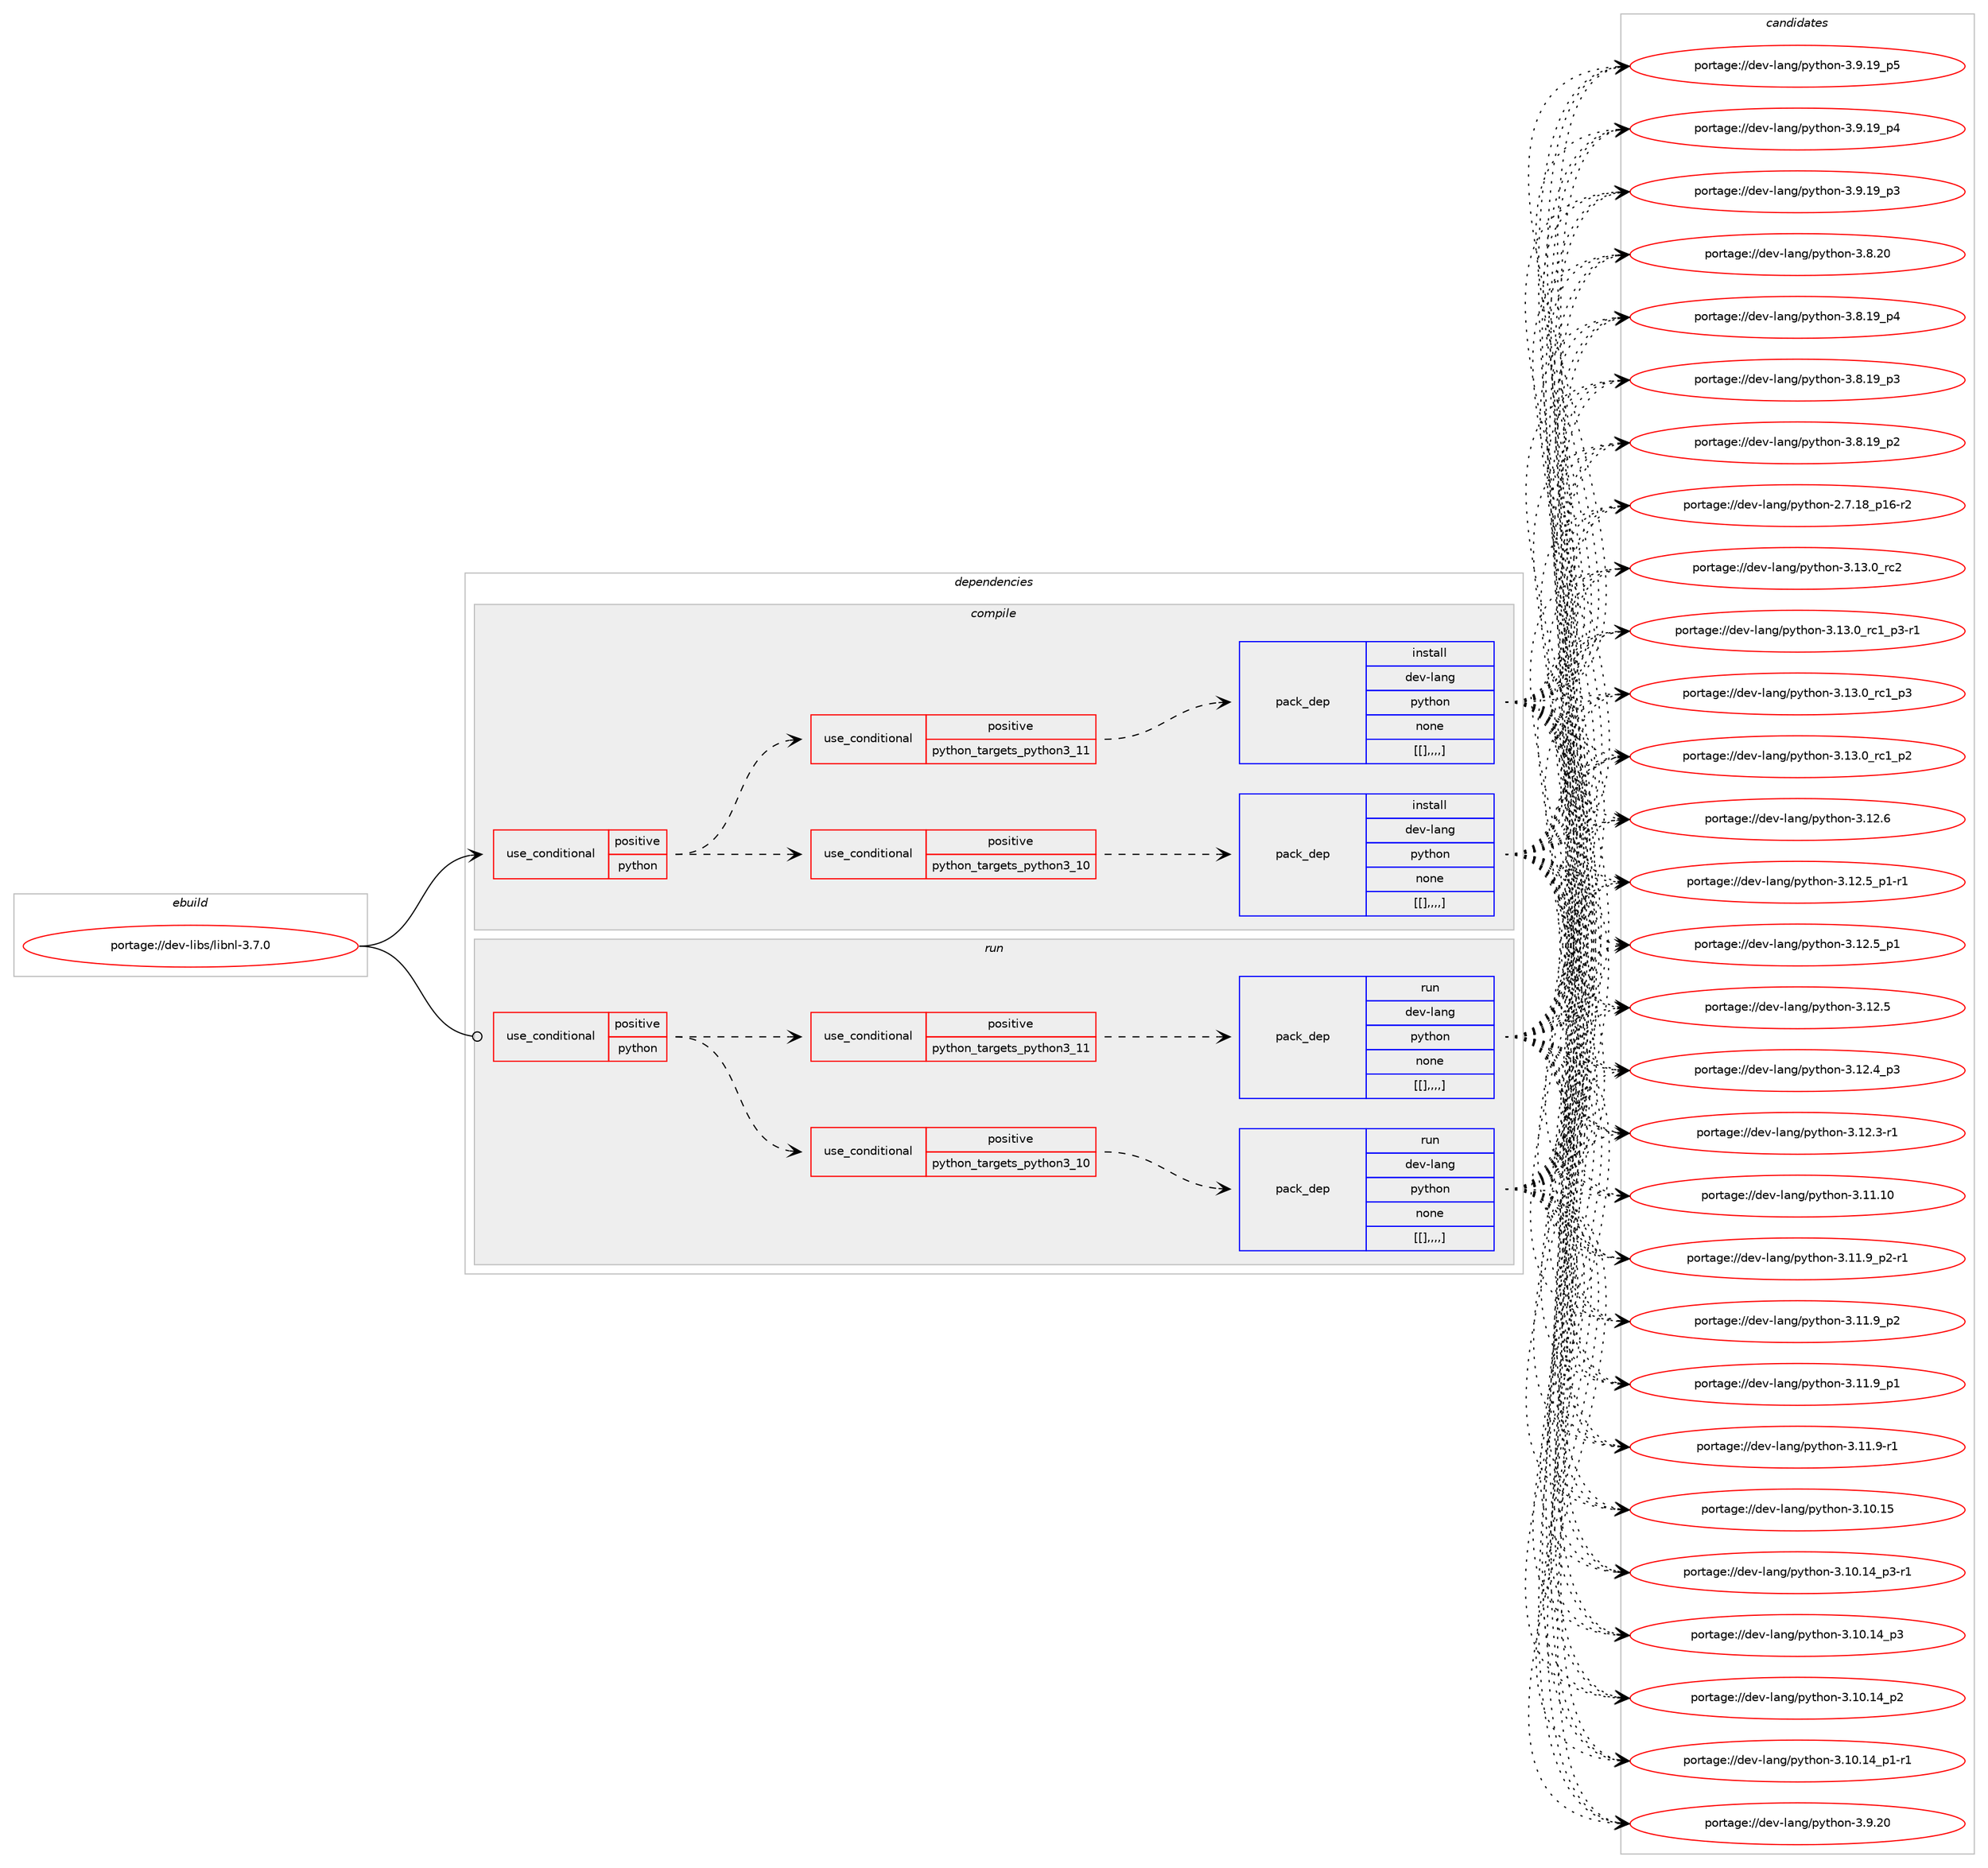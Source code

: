 digraph prolog {

# *************
# Graph options
# *************

newrank=true;
concentrate=true;
compound=true;
graph [rankdir=LR,fontname=Helvetica,fontsize=10,ranksep=1.5];#, ranksep=2.5, nodesep=0.2];
edge  [arrowhead=vee];
node  [fontname=Helvetica,fontsize=10];

# **********
# The ebuild
# **********

subgraph cluster_leftcol {
color=gray;
label=<<i>ebuild</i>>;
id [label="portage://dev-libs/libnl-3.7.0", color=red, width=4, href="../dev-libs/libnl-3.7.0.svg"];
}

# ****************
# The dependencies
# ****************

subgraph cluster_midcol {
color=gray;
label=<<i>dependencies</i>>;
subgraph cluster_compile {
fillcolor="#eeeeee";
style=filled;
label=<<i>compile</i>>;
subgraph cond27433 {
dependency111445 [label=<<TABLE BORDER="0" CELLBORDER="1" CELLSPACING="0" CELLPADDING="4"><TR><TD ROWSPAN="3" CELLPADDING="10">use_conditional</TD></TR><TR><TD>positive</TD></TR><TR><TD>python</TD></TR></TABLE>>, shape=none, color=red];
subgraph cond27434 {
dependency111446 [label=<<TABLE BORDER="0" CELLBORDER="1" CELLSPACING="0" CELLPADDING="4"><TR><TD ROWSPAN="3" CELLPADDING="10">use_conditional</TD></TR><TR><TD>positive</TD></TR><TR><TD>python_targets_python3_10</TD></TR></TABLE>>, shape=none, color=red];
subgraph pack82848 {
dependency111447 [label=<<TABLE BORDER="0" CELLBORDER="1" CELLSPACING="0" CELLPADDING="4" WIDTH="220"><TR><TD ROWSPAN="6" CELLPADDING="30">pack_dep</TD></TR><TR><TD WIDTH="110">install</TD></TR><TR><TD>dev-lang</TD></TR><TR><TD>python</TD></TR><TR><TD>none</TD></TR><TR><TD>[[],,,,]</TD></TR></TABLE>>, shape=none, color=blue];
}
dependency111446:e -> dependency111447:w [weight=20,style="dashed",arrowhead="vee"];
}
dependency111445:e -> dependency111446:w [weight=20,style="dashed",arrowhead="vee"];
subgraph cond27435 {
dependency111448 [label=<<TABLE BORDER="0" CELLBORDER="1" CELLSPACING="0" CELLPADDING="4"><TR><TD ROWSPAN="3" CELLPADDING="10">use_conditional</TD></TR><TR><TD>positive</TD></TR><TR><TD>python_targets_python3_11</TD></TR></TABLE>>, shape=none, color=red];
subgraph pack82849 {
dependency111449 [label=<<TABLE BORDER="0" CELLBORDER="1" CELLSPACING="0" CELLPADDING="4" WIDTH="220"><TR><TD ROWSPAN="6" CELLPADDING="30">pack_dep</TD></TR><TR><TD WIDTH="110">install</TD></TR><TR><TD>dev-lang</TD></TR><TR><TD>python</TD></TR><TR><TD>none</TD></TR><TR><TD>[[],,,,]</TD></TR></TABLE>>, shape=none, color=blue];
}
dependency111448:e -> dependency111449:w [weight=20,style="dashed",arrowhead="vee"];
}
dependency111445:e -> dependency111448:w [weight=20,style="dashed",arrowhead="vee"];
}
id:e -> dependency111445:w [weight=20,style="solid",arrowhead="vee"];
}
subgraph cluster_compileandrun {
fillcolor="#eeeeee";
style=filled;
label=<<i>compile and run</i>>;
}
subgraph cluster_run {
fillcolor="#eeeeee";
style=filled;
label=<<i>run</i>>;
subgraph cond27436 {
dependency111450 [label=<<TABLE BORDER="0" CELLBORDER="1" CELLSPACING="0" CELLPADDING="4"><TR><TD ROWSPAN="3" CELLPADDING="10">use_conditional</TD></TR><TR><TD>positive</TD></TR><TR><TD>python</TD></TR></TABLE>>, shape=none, color=red];
subgraph cond27437 {
dependency111451 [label=<<TABLE BORDER="0" CELLBORDER="1" CELLSPACING="0" CELLPADDING="4"><TR><TD ROWSPAN="3" CELLPADDING="10">use_conditional</TD></TR><TR><TD>positive</TD></TR><TR><TD>python_targets_python3_10</TD></TR></TABLE>>, shape=none, color=red];
subgraph pack82850 {
dependency111452 [label=<<TABLE BORDER="0" CELLBORDER="1" CELLSPACING="0" CELLPADDING="4" WIDTH="220"><TR><TD ROWSPAN="6" CELLPADDING="30">pack_dep</TD></TR><TR><TD WIDTH="110">run</TD></TR><TR><TD>dev-lang</TD></TR><TR><TD>python</TD></TR><TR><TD>none</TD></TR><TR><TD>[[],,,,]</TD></TR></TABLE>>, shape=none, color=blue];
}
dependency111451:e -> dependency111452:w [weight=20,style="dashed",arrowhead="vee"];
}
dependency111450:e -> dependency111451:w [weight=20,style="dashed",arrowhead="vee"];
subgraph cond27438 {
dependency111453 [label=<<TABLE BORDER="0" CELLBORDER="1" CELLSPACING="0" CELLPADDING="4"><TR><TD ROWSPAN="3" CELLPADDING="10">use_conditional</TD></TR><TR><TD>positive</TD></TR><TR><TD>python_targets_python3_11</TD></TR></TABLE>>, shape=none, color=red];
subgraph pack82851 {
dependency111454 [label=<<TABLE BORDER="0" CELLBORDER="1" CELLSPACING="0" CELLPADDING="4" WIDTH="220"><TR><TD ROWSPAN="6" CELLPADDING="30">pack_dep</TD></TR><TR><TD WIDTH="110">run</TD></TR><TR><TD>dev-lang</TD></TR><TR><TD>python</TD></TR><TR><TD>none</TD></TR><TR><TD>[[],,,,]</TD></TR></TABLE>>, shape=none, color=blue];
}
dependency111453:e -> dependency111454:w [weight=20,style="dashed",arrowhead="vee"];
}
dependency111450:e -> dependency111453:w [weight=20,style="dashed",arrowhead="vee"];
}
id:e -> dependency111450:w [weight=20,style="solid",arrowhead="odot"];
}
}

# **************
# The candidates
# **************

subgraph cluster_choices {
rank=same;
color=gray;
label=<<i>candidates</i>>;

subgraph choice82848 {
color=black;
nodesep=1;
choice10010111845108971101034711212111610411111045514649514648951149950 [label="portage://dev-lang/python-3.13.0_rc2", color=red, width=4,href="../dev-lang/python-3.13.0_rc2.svg"];
choice1001011184510897110103471121211161041111104551464951464895114994995112514511449 [label="portage://dev-lang/python-3.13.0_rc1_p3-r1", color=red, width=4,href="../dev-lang/python-3.13.0_rc1_p3-r1.svg"];
choice100101118451089711010347112121116104111110455146495146489511499499511251 [label="portage://dev-lang/python-3.13.0_rc1_p3", color=red, width=4,href="../dev-lang/python-3.13.0_rc1_p3.svg"];
choice100101118451089711010347112121116104111110455146495146489511499499511250 [label="portage://dev-lang/python-3.13.0_rc1_p2", color=red, width=4,href="../dev-lang/python-3.13.0_rc1_p2.svg"];
choice10010111845108971101034711212111610411111045514649504654 [label="portage://dev-lang/python-3.12.6", color=red, width=4,href="../dev-lang/python-3.12.6.svg"];
choice1001011184510897110103471121211161041111104551464950465395112494511449 [label="portage://dev-lang/python-3.12.5_p1-r1", color=red, width=4,href="../dev-lang/python-3.12.5_p1-r1.svg"];
choice100101118451089711010347112121116104111110455146495046539511249 [label="portage://dev-lang/python-3.12.5_p1", color=red, width=4,href="../dev-lang/python-3.12.5_p1.svg"];
choice10010111845108971101034711212111610411111045514649504653 [label="portage://dev-lang/python-3.12.5", color=red, width=4,href="../dev-lang/python-3.12.5.svg"];
choice100101118451089711010347112121116104111110455146495046529511251 [label="portage://dev-lang/python-3.12.4_p3", color=red, width=4,href="../dev-lang/python-3.12.4_p3.svg"];
choice100101118451089711010347112121116104111110455146495046514511449 [label="portage://dev-lang/python-3.12.3-r1", color=red, width=4,href="../dev-lang/python-3.12.3-r1.svg"];
choice1001011184510897110103471121211161041111104551464949464948 [label="portage://dev-lang/python-3.11.10", color=red, width=4,href="../dev-lang/python-3.11.10.svg"];
choice1001011184510897110103471121211161041111104551464949465795112504511449 [label="portage://dev-lang/python-3.11.9_p2-r1", color=red, width=4,href="../dev-lang/python-3.11.9_p2-r1.svg"];
choice100101118451089711010347112121116104111110455146494946579511250 [label="portage://dev-lang/python-3.11.9_p2", color=red, width=4,href="../dev-lang/python-3.11.9_p2.svg"];
choice100101118451089711010347112121116104111110455146494946579511249 [label="portage://dev-lang/python-3.11.9_p1", color=red, width=4,href="../dev-lang/python-3.11.9_p1.svg"];
choice100101118451089711010347112121116104111110455146494946574511449 [label="portage://dev-lang/python-3.11.9-r1", color=red, width=4,href="../dev-lang/python-3.11.9-r1.svg"];
choice1001011184510897110103471121211161041111104551464948464953 [label="portage://dev-lang/python-3.10.15", color=red, width=4,href="../dev-lang/python-3.10.15.svg"];
choice100101118451089711010347112121116104111110455146494846495295112514511449 [label="portage://dev-lang/python-3.10.14_p3-r1", color=red, width=4,href="../dev-lang/python-3.10.14_p3-r1.svg"];
choice10010111845108971101034711212111610411111045514649484649529511251 [label="portage://dev-lang/python-3.10.14_p3", color=red, width=4,href="../dev-lang/python-3.10.14_p3.svg"];
choice10010111845108971101034711212111610411111045514649484649529511250 [label="portage://dev-lang/python-3.10.14_p2", color=red, width=4,href="../dev-lang/python-3.10.14_p2.svg"];
choice100101118451089711010347112121116104111110455146494846495295112494511449 [label="portage://dev-lang/python-3.10.14_p1-r1", color=red, width=4,href="../dev-lang/python-3.10.14_p1-r1.svg"];
choice10010111845108971101034711212111610411111045514657465048 [label="portage://dev-lang/python-3.9.20", color=red, width=4,href="../dev-lang/python-3.9.20.svg"];
choice100101118451089711010347112121116104111110455146574649579511253 [label="portage://dev-lang/python-3.9.19_p5", color=red, width=4,href="../dev-lang/python-3.9.19_p5.svg"];
choice100101118451089711010347112121116104111110455146574649579511252 [label="portage://dev-lang/python-3.9.19_p4", color=red, width=4,href="../dev-lang/python-3.9.19_p4.svg"];
choice100101118451089711010347112121116104111110455146574649579511251 [label="portage://dev-lang/python-3.9.19_p3", color=red, width=4,href="../dev-lang/python-3.9.19_p3.svg"];
choice10010111845108971101034711212111610411111045514656465048 [label="portage://dev-lang/python-3.8.20", color=red, width=4,href="../dev-lang/python-3.8.20.svg"];
choice100101118451089711010347112121116104111110455146564649579511252 [label="portage://dev-lang/python-3.8.19_p4", color=red, width=4,href="../dev-lang/python-3.8.19_p4.svg"];
choice100101118451089711010347112121116104111110455146564649579511251 [label="portage://dev-lang/python-3.8.19_p3", color=red, width=4,href="../dev-lang/python-3.8.19_p3.svg"];
choice100101118451089711010347112121116104111110455146564649579511250 [label="portage://dev-lang/python-3.8.19_p2", color=red, width=4,href="../dev-lang/python-3.8.19_p2.svg"];
choice100101118451089711010347112121116104111110455046554649569511249544511450 [label="portage://dev-lang/python-2.7.18_p16-r2", color=red, width=4,href="../dev-lang/python-2.7.18_p16-r2.svg"];
dependency111447:e -> choice10010111845108971101034711212111610411111045514649514648951149950:w [style=dotted,weight="100"];
dependency111447:e -> choice1001011184510897110103471121211161041111104551464951464895114994995112514511449:w [style=dotted,weight="100"];
dependency111447:e -> choice100101118451089711010347112121116104111110455146495146489511499499511251:w [style=dotted,weight="100"];
dependency111447:e -> choice100101118451089711010347112121116104111110455146495146489511499499511250:w [style=dotted,weight="100"];
dependency111447:e -> choice10010111845108971101034711212111610411111045514649504654:w [style=dotted,weight="100"];
dependency111447:e -> choice1001011184510897110103471121211161041111104551464950465395112494511449:w [style=dotted,weight="100"];
dependency111447:e -> choice100101118451089711010347112121116104111110455146495046539511249:w [style=dotted,weight="100"];
dependency111447:e -> choice10010111845108971101034711212111610411111045514649504653:w [style=dotted,weight="100"];
dependency111447:e -> choice100101118451089711010347112121116104111110455146495046529511251:w [style=dotted,weight="100"];
dependency111447:e -> choice100101118451089711010347112121116104111110455146495046514511449:w [style=dotted,weight="100"];
dependency111447:e -> choice1001011184510897110103471121211161041111104551464949464948:w [style=dotted,weight="100"];
dependency111447:e -> choice1001011184510897110103471121211161041111104551464949465795112504511449:w [style=dotted,weight="100"];
dependency111447:e -> choice100101118451089711010347112121116104111110455146494946579511250:w [style=dotted,weight="100"];
dependency111447:e -> choice100101118451089711010347112121116104111110455146494946579511249:w [style=dotted,weight="100"];
dependency111447:e -> choice100101118451089711010347112121116104111110455146494946574511449:w [style=dotted,weight="100"];
dependency111447:e -> choice1001011184510897110103471121211161041111104551464948464953:w [style=dotted,weight="100"];
dependency111447:e -> choice100101118451089711010347112121116104111110455146494846495295112514511449:w [style=dotted,weight="100"];
dependency111447:e -> choice10010111845108971101034711212111610411111045514649484649529511251:w [style=dotted,weight="100"];
dependency111447:e -> choice10010111845108971101034711212111610411111045514649484649529511250:w [style=dotted,weight="100"];
dependency111447:e -> choice100101118451089711010347112121116104111110455146494846495295112494511449:w [style=dotted,weight="100"];
dependency111447:e -> choice10010111845108971101034711212111610411111045514657465048:w [style=dotted,weight="100"];
dependency111447:e -> choice100101118451089711010347112121116104111110455146574649579511253:w [style=dotted,weight="100"];
dependency111447:e -> choice100101118451089711010347112121116104111110455146574649579511252:w [style=dotted,weight="100"];
dependency111447:e -> choice100101118451089711010347112121116104111110455146574649579511251:w [style=dotted,weight="100"];
dependency111447:e -> choice10010111845108971101034711212111610411111045514656465048:w [style=dotted,weight="100"];
dependency111447:e -> choice100101118451089711010347112121116104111110455146564649579511252:w [style=dotted,weight="100"];
dependency111447:e -> choice100101118451089711010347112121116104111110455146564649579511251:w [style=dotted,weight="100"];
dependency111447:e -> choice100101118451089711010347112121116104111110455146564649579511250:w [style=dotted,weight="100"];
dependency111447:e -> choice100101118451089711010347112121116104111110455046554649569511249544511450:w [style=dotted,weight="100"];
}
subgraph choice82849 {
color=black;
nodesep=1;
choice10010111845108971101034711212111610411111045514649514648951149950 [label="portage://dev-lang/python-3.13.0_rc2", color=red, width=4,href="../dev-lang/python-3.13.0_rc2.svg"];
choice1001011184510897110103471121211161041111104551464951464895114994995112514511449 [label="portage://dev-lang/python-3.13.0_rc1_p3-r1", color=red, width=4,href="../dev-lang/python-3.13.0_rc1_p3-r1.svg"];
choice100101118451089711010347112121116104111110455146495146489511499499511251 [label="portage://dev-lang/python-3.13.0_rc1_p3", color=red, width=4,href="../dev-lang/python-3.13.0_rc1_p3.svg"];
choice100101118451089711010347112121116104111110455146495146489511499499511250 [label="portage://dev-lang/python-3.13.0_rc1_p2", color=red, width=4,href="../dev-lang/python-3.13.0_rc1_p2.svg"];
choice10010111845108971101034711212111610411111045514649504654 [label="portage://dev-lang/python-3.12.6", color=red, width=4,href="../dev-lang/python-3.12.6.svg"];
choice1001011184510897110103471121211161041111104551464950465395112494511449 [label="portage://dev-lang/python-3.12.5_p1-r1", color=red, width=4,href="../dev-lang/python-3.12.5_p1-r1.svg"];
choice100101118451089711010347112121116104111110455146495046539511249 [label="portage://dev-lang/python-3.12.5_p1", color=red, width=4,href="../dev-lang/python-3.12.5_p1.svg"];
choice10010111845108971101034711212111610411111045514649504653 [label="portage://dev-lang/python-3.12.5", color=red, width=4,href="../dev-lang/python-3.12.5.svg"];
choice100101118451089711010347112121116104111110455146495046529511251 [label="portage://dev-lang/python-3.12.4_p3", color=red, width=4,href="../dev-lang/python-3.12.4_p3.svg"];
choice100101118451089711010347112121116104111110455146495046514511449 [label="portage://dev-lang/python-3.12.3-r1", color=red, width=4,href="../dev-lang/python-3.12.3-r1.svg"];
choice1001011184510897110103471121211161041111104551464949464948 [label="portage://dev-lang/python-3.11.10", color=red, width=4,href="../dev-lang/python-3.11.10.svg"];
choice1001011184510897110103471121211161041111104551464949465795112504511449 [label="portage://dev-lang/python-3.11.9_p2-r1", color=red, width=4,href="../dev-lang/python-3.11.9_p2-r1.svg"];
choice100101118451089711010347112121116104111110455146494946579511250 [label="portage://dev-lang/python-3.11.9_p2", color=red, width=4,href="../dev-lang/python-3.11.9_p2.svg"];
choice100101118451089711010347112121116104111110455146494946579511249 [label="portage://dev-lang/python-3.11.9_p1", color=red, width=4,href="../dev-lang/python-3.11.9_p1.svg"];
choice100101118451089711010347112121116104111110455146494946574511449 [label="portage://dev-lang/python-3.11.9-r1", color=red, width=4,href="../dev-lang/python-3.11.9-r1.svg"];
choice1001011184510897110103471121211161041111104551464948464953 [label="portage://dev-lang/python-3.10.15", color=red, width=4,href="../dev-lang/python-3.10.15.svg"];
choice100101118451089711010347112121116104111110455146494846495295112514511449 [label="portage://dev-lang/python-3.10.14_p3-r1", color=red, width=4,href="../dev-lang/python-3.10.14_p3-r1.svg"];
choice10010111845108971101034711212111610411111045514649484649529511251 [label="portage://dev-lang/python-3.10.14_p3", color=red, width=4,href="../dev-lang/python-3.10.14_p3.svg"];
choice10010111845108971101034711212111610411111045514649484649529511250 [label="portage://dev-lang/python-3.10.14_p2", color=red, width=4,href="../dev-lang/python-3.10.14_p2.svg"];
choice100101118451089711010347112121116104111110455146494846495295112494511449 [label="portage://dev-lang/python-3.10.14_p1-r1", color=red, width=4,href="../dev-lang/python-3.10.14_p1-r1.svg"];
choice10010111845108971101034711212111610411111045514657465048 [label="portage://dev-lang/python-3.9.20", color=red, width=4,href="../dev-lang/python-3.9.20.svg"];
choice100101118451089711010347112121116104111110455146574649579511253 [label="portage://dev-lang/python-3.9.19_p5", color=red, width=4,href="../dev-lang/python-3.9.19_p5.svg"];
choice100101118451089711010347112121116104111110455146574649579511252 [label="portage://dev-lang/python-3.9.19_p4", color=red, width=4,href="../dev-lang/python-3.9.19_p4.svg"];
choice100101118451089711010347112121116104111110455146574649579511251 [label="portage://dev-lang/python-3.9.19_p3", color=red, width=4,href="../dev-lang/python-3.9.19_p3.svg"];
choice10010111845108971101034711212111610411111045514656465048 [label="portage://dev-lang/python-3.8.20", color=red, width=4,href="../dev-lang/python-3.8.20.svg"];
choice100101118451089711010347112121116104111110455146564649579511252 [label="portage://dev-lang/python-3.8.19_p4", color=red, width=4,href="../dev-lang/python-3.8.19_p4.svg"];
choice100101118451089711010347112121116104111110455146564649579511251 [label="portage://dev-lang/python-3.8.19_p3", color=red, width=4,href="../dev-lang/python-3.8.19_p3.svg"];
choice100101118451089711010347112121116104111110455146564649579511250 [label="portage://dev-lang/python-3.8.19_p2", color=red, width=4,href="../dev-lang/python-3.8.19_p2.svg"];
choice100101118451089711010347112121116104111110455046554649569511249544511450 [label="portage://dev-lang/python-2.7.18_p16-r2", color=red, width=4,href="../dev-lang/python-2.7.18_p16-r2.svg"];
dependency111449:e -> choice10010111845108971101034711212111610411111045514649514648951149950:w [style=dotted,weight="100"];
dependency111449:e -> choice1001011184510897110103471121211161041111104551464951464895114994995112514511449:w [style=dotted,weight="100"];
dependency111449:e -> choice100101118451089711010347112121116104111110455146495146489511499499511251:w [style=dotted,weight="100"];
dependency111449:e -> choice100101118451089711010347112121116104111110455146495146489511499499511250:w [style=dotted,weight="100"];
dependency111449:e -> choice10010111845108971101034711212111610411111045514649504654:w [style=dotted,weight="100"];
dependency111449:e -> choice1001011184510897110103471121211161041111104551464950465395112494511449:w [style=dotted,weight="100"];
dependency111449:e -> choice100101118451089711010347112121116104111110455146495046539511249:w [style=dotted,weight="100"];
dependency111449:e -> choice10010111845108971101034711212111610411111045514649504653:w [style=dotted,weight="100"];
dependency111449:e -> choice100101118451089711010347112121116104111110455146495046529511251:w [style=dotted,weight="100"];
dependency111449:e -> choice100101118451089711010347112121116104111110455146495046514511449:w [style=dotted,weight="100"];
dependency111449:e -> choice1001011184510897110103471121211161041111104551464949464948:w [style=dotted,weight="100"];
dependency111449:e -> choice1001011184510897110103471121211161041111104551464949465795112504511449:w [style=dotted,weight="100"];
dependency111449:e -> choice100101118451089711010347112121116104111110455146494946579511250:w [style=dotted,weight="100"];
dependency111449:e -> choice100101118451089711010347112121116104111110455146494946579511249:w [style=dotted,weight="100"];
dependency111449:e -> choice100101118451089711010347112121116104111110455146494946574511449:w [style=dotted,weight="100"];
dependency111449:e -> choice1001011184510897110103471121211161041111104551464948464953:w [style=dotted,weight="100"];
dependency111449:e -> choice100101118451089711010347112121116104111110455146494846495295112514511449:w [style=dotted,weight="100"];
dependency111449:e -> choice10010111845108971101034711212111610411111045514649484649529511251:w [style=dotted,weight="100"];
dependency111449:e -> choice10010111845108971101034711212111610411111045514649484649529511250:w [style=dotted,weight="100"];
dependency111449:e -> choice100101118451089711010347112121116104111110455146494846495295112494511449:w [style=dotted,weight="100"];
dependency111449:e -> choice10010111845108971101034711212111610411111045514657465048:w [style=dotted,weight="100"];
dependency111449:e -> choice100101118451089711010347112121116104111110455146574649579511253:w [style=dotted,weight="100"];
dependency111449:e -> choice100101118451089711010347112121116104111110455146574649579511252:w [style=dotted,weight="100"];
dependency111449:e -> choice100101118451089711010347112121116104111110455146574649579511251:w [style=dotted,weight="100"];
dependency111449:e -> choice10010111845108971101034711212111610411111045514656465048:w [style=dotted,weight="100"];
dependency111449:e -> choice100101118451089711010347112121116104111110455146564649579511252:w [style=dotted,weight="100"];
dependency111449:e -> choice100101118451089711010347112121116104111110455146564649579511251:w [style=dotted,weight="100"];
dependency111449:e -> choice100101118451089711010347112121116104111110455146564649579511250:w [style=dotted,weight="100"];
dependency111449:e -> choice100101118451089711010347112121116104111110455046554649569511249544511450:w [style=dotted,weight="100"];
}
subgraph choice82850 {
color=black;
nodesep=1;
choice10010111845108971101034711212111610411111045514649514648951149950 [label="portage://dev-lang/python-3.13.0_rc2", color=red, width=4,href="../dev-lang/python-3.13.0_rc2.svg"];
choice1001011184510897110103471121211161041111104551464951464895114994995112514511449 [label="portage://dev-lang/python-3.13.0_rc1_p3-r1", color=red, width=4,href="../dev-lang/python-3.13.0_rc1_p3-r1.svg"];
choice100101118451089711010347112121116104111110455146495146489511499499511251 [label="portage://dev-lang/python-3.13.0_rc1_p3", color=red, width=4,href="../dev-lang/python-3.13.0_rc1_p3.svg"];
choice100101118451089711010347112121116104111110455146495146489511499499511250 [label="portage://dev-lang/python-3.13.0_rc1_p2", color=red, width=4,href="../dev-lang/python-3.13.0_rc1_p2.svg"];
choice10010111845108971101034711212111610411111045514649504654 [label="portage://dev-lang/python-3.12.6", color=red, width=4,href="../dev-lang/python-3.12.6.svg"];
choice1001011184510897110103471121211161041111104551464950465395112494511449 [label="portage://dev-lang/python-3.12.5_p1-r1", color=red, width=4,href="../dev-lang/python-3.12.5_p1-r1.svg"];
choice100101118451089711010347112121116104111110455146495046539511249 [label="portage://dev-lang/python-3.12.5_p1", color=red, width=4,href="../dev-lang/python-3.12.5_p1.svg"];
choice10010111845108971101034711212111610411111045514649504653 [label="portage://dev-lang/python-3.12.5", color=red, width=4,href="../dev-lang/python-3.12.5.svg"];
choice100101118451089711010347112121116104111110455146495046529511251 [label="portage://dev-lang/python-3.12.4_p3", color=red, width=4,href="../dev-lang/python-3.12.4_p3.svg"];
choice100101118451089711010347112121116104111110455146495046514511449 [label="portage://dev-lang/python-3.12.3-r1", color=red, width=4,href="../dev-lang/python-3.12.3-r1.svg"];
choice1001011184510897110103471121211161041111104551464949464948 [label="portage://dev-lang/python-3.11.10", color=red, width=4,href="../dev-lang/python-3.11.10.svg"];
choice1001011184510897110103471121211161041111104551464949465795112504511449 [label="portage://dev-lang/python-3.11.9_p2-r1", color=red, width=4,href="../dev-lang/python-3.11.9_p2-r1.svg"];
choice100101118451089711010347112121116104111110455146494946579511250 [label="portage://dev-lang/python-3.11.9_p2", color=red, width=4,href="../dev-lang/python-3.11.9_p2.svg"];
choice100101118451089711010347112121116104111110455146494946579511249 [label="portage://dev-lang/python-3.11.9_p1", color=red, width=4,href="../dev-lang/python-3.11.9_p1.svg"];
choice100101118451089711010347112121116104111110455146494946574511449 [label="portage://dev-lang/python-3.11.9-r1", color=red, width=4,href="../dev-lang/python-3.11.9-r1.svg"];
choice1001011184510897110103471121211161041111104551464948464953 [label="portage://dev-lang/python-3.10.15", color=red, width=4,href="../dev-lang/python-3.10.15.svg"];
choice100101118451089711010347112121116104111110455146494846495295112514511449 [label="portage://dev-lang/python-3.10.14_p3-r1", color=red, width=4,href="../dev-lang/python-3.10.14_p3-r1.svg"];
choice10010111845108971101034711212111610411111045514649484649529511251 [label="portage://dev-lang/python-3.10.14_p3", color=red, width=4,href="../dev-lang/python-3.10.14_p3.svg"];
choice10010111845108971101034711212111610411111045514649484649529511250 [label="portage://dev-lang/python-3.10.14_p2", color=red, width=4,href="../dev-lang/python-3.10.14_p2.svg"];
choice100101118451089711010347112121116104111110455146494846495295112494511449 [label="portage://dev-lang/python-3.10.14_p1-r1", color=red, width=4,href="../dev-lang/python-3.10.14_p1-r1.svg"];
choice10010111845108971101034711212111610411111045514657465048 [label="portage://dev-lang/python-3.9.20", color=red, width=4,href="../dev-lang/python-3.9.20.svg"];
choice100101118451089711010347112121116104111110455146574649579511253 [label="portage://dev-lang/python-3.9.19_p5", color=red, width=4,href="../dev-lang/python-3.9.19_p5.svg"];
choice100101118451089711010347112121116104111110455146574649579511252 [label="portage://dev-lang/python-3.9.19_p4", color=red, width=4,href="../dev-lang/python-3.9.19_p4.svg"];
choice100101118451089711010347112121116104111110455146574649579511251 [label="portage://dev-lang/python-3.9.19_p3", color=red, width=4,href="../dev-lang/python-3.9.19_p3.svg"];
choice10010111845108971101034711212111610411111045514656465048 [label="portage://dev-lang/python-3.8.20", color=red, width=4,href="../dev-lang/python-3.8.20.svg"];
choice100101118451089711010347112121116104111110455146564649579511252 [label="portage://dev-lang/python-3.8.19_p4", color=red, width=4,href="../dev-lang/python-3.8.19_p4.svg"];
choice100101118451089711010347112121116104111110455146564649579511251 [label="portage://dev-lang/python-3.8.19_p3", color=red, width=4,href="../dev-lang/python-3.8.19_p3.svg"];
choice100101118451089711010347112121116104111110455146564649579511250 [label="portage://dev-lang/python-3.8.19_p2", color=red, width=4,href="../dev-lang/python-3.8.19_p2.svg"];
choice100101118451089711010347112121116104111110455046554649569511249544511450 [label="portage://dev-lang/python-2.7.18_p16-r2", color=red, width=4,href="../dev-lang/python-2.7.18_p16-r2.svg"];
dependency111452:e -> choice10010111845108971101034711212111610411111045514649514648951149950:w [style=dotted,weight="100"];
dependency111452:e -> choice1001011184510897110103471121211161041111104551464951464895114994995112514511449:w [style=dotted,weight="100"];
dependency111452:e -> choice100101118451089711010347112121116104111110455146495146489511499499511251:w [style=dotted,weight="100"];
dependency111452:e -> choice100101118451089711010347112121116104111110455146495146489511499499511250:w [style=dotted,weight="100"];
dependency111452:e -> choice10010111845108971101034711212111610411111045514649504654:w [style=dotted,weight="100"];
dependency111452:e -> choice1001011184510897110103471121211161041111104551464950465395112494511449:w [style=dotted,weight="100"];
dependency111452:e -> choice100101118451089711010347112121116104111110455146495046539511249:w [style=dotted,weight="100"];
dependency111452:e -> choice10010111845108971101034711212111610411111045514649504653:w [style=dotted,weight="100"];
dependency111452:e -> choice100101118451089711010347112121116104111110455146495046529511251:w [style=dotted,weight="100"];
dependency111452:e -> choice100101118451089711010347112121116104111110455146495046514511449:w [style=dotted,weight="100"];
dependency111452:e -> choice1001011184510897110103471121211161041111104551464949464948:w [style=dotted,weight="100"];
dependency111452:e -> choice1001011184510897110103471121211161041111104551464949465795112504511449:w [style=dotted,weight="100"];
dependency111452:e -> choice100101118451089711010347112121116104111110455146494946579511250:w [style=dotted,weight="100"];
dependency111452:e -> choice100101118451089711010347112121116104111110455146494946579511249:w [style=dotted,weight="100"];
dependency111452:e -> choice100101118451089711010347112121116104111110455146494946574511449:w [style=dotted,weight="100"];
dependency111452:e -> choice1001011184510897110103471121211161041111104551464948464953:w [style=dotted,weight="100"];
dependency111452:e -> choice100101118451089711010347112121116104111110455146494846495295112514511449:w [style=dotted,weight="100"];
dependency111452:e -> choice10010111845108971101034711212111610411111045514649484649529511251:w [style=dotted,weight="100"];
dependency111452:e -> choice10010111845108971101034711212111610411111045514649484649529511250:w [style=dotted,weight="100"];
dependency111452:e -> choice100101118451089711010347112121116104111110455146494846495295112494511449:w [style=dotted,weight="100"];
dependency111452:e -> choice10010111845108971101034711212111610411111045514657465048:w [style=dotted,weight="100"];
dependency111452:e -> choice100101118451089711010347112121116104111110455146574649579511253:w [style=dotted,weight="100"];
dependency111452:e -> choice100101118451089711010347112121116104111110455146574649579511252:w [style=dotted,weight="100"];
dependency111452:e -> choice100101118451089711010347112121116104111110455146574649579511251:w [style=dotted,weight="100"];
dependency111452:e -> choice10010111845108971101034711212111610411111045514656465048:w [style=dotted,weight="100"];
dependency111452:e -> choice100101118451089711010347112121116104111110455146564649579511252:w [style=dotted,weight="100"];
dependency111452:e -> choice100101118451089711010347112121116104111110455146564649579511251:w [style=dotted,weight="100"];
dependency111452:e -> choice100101118451089711010347112121116104111110455146564649579511250:w [style=dotted,weight="100"];
dependency111452:e -> choice100101118451089711010347112121116104111110455046554649569511249544511450:w [style=dotted,weight="100"];
}
subgraph choice82851 {
color=black;
nodesep=1;
choice10010111845108971101034711212111610411111045514649514648951149950 [label="portage://dev-lang/python-3.13.0_rc2", color=red, width=4,href="../dev-lang/python-3.13.0_rc2.svg"];
choice1001011184510897110103471121211161041111104551464951464895114994995112514511449 [label="portage://dev-lang/python-3.13.0_rc1_p3-r1", color=red, width=4,href="../dev-lang/python-3.13.0_rc1_p3-r1.svg"];
choice100101118451089711010347112121116104111110455146495146489511499499511251 [label="portage://dev-lang/python-3.13.0_rc1_p3", color=red, width=4,href="../dev-lang/python-3.13.0_rc1_p3.svg"];
choice100101118451089711010347112121116104111110455146495146489511499499511250 [label="portage://dev-lang/python-3.13.0_rc1_p2", color=red, width=4,href="../dev-lang/python-3.13.0_rc1_p2.svg"];
choice10010111845108971101034711212111610411111045514649504654 [label="portage://dev-lang/python-3.12.6", color=red, width=4,href="../dev-lang/python-3.12.6.svg"];
choice1001011184510897110103471121211161041111104551464950465395112494511449 [label="portage://dev-lang/python-3.12.5_p1-r1", color=red, width=4,href="../dev-lang/python-3.12.5_p1-r1.svg"];
choice100101118451089711010347112121116104111110455146495046539511249 [label="portage://dev-lang/python-3.12.5_p1", color=red, width=4,href="../dev-lang/python-3.12.5_p1.svg"];
choice10010111845108971101034711212111610411111045514649504653 [label="portage://dev-lang/python-3.12.5", color=red, width=4,href="../dev-lang/python-3.12.5.svg"];
choice100101118451089711010347112121116104111110455146495046529511251 [label="portage://dev-lang/python-3.12.4_p3", color=red, width=4,href="../dev-lang/python-3.12.4_p3.svg"];
choice100101118451089711010347112121116104111110455146495046514511449 [label="portage://dev-lang/python-3.12.3-r1", color=red, width=4,href="../dev-lang/python-3.12.3-r1.svg"];
choice1001011184510897110103471121211161041111104551464949464948 [label="portage://dev-lang/python-3.11.10", color=red, width=4,href="../dev-lang/python-3.11.10.svg"];
choice1001011184510897110103471121211161041111104551464949465795112504511449 [label="portage://dev-lang/python-3.11.9_p2-r1", color=red, width=4,href="../dev-lang/python-3.11.9_p2-r1.svg"];
choice100101118451089711010347112121116104111110455146494946579511250 [label="portage://dev-lang/python-3.11.9_p2", color=red, width=4,href="../dev-lang/python-3.11.9_p2.svg"];
choice100101118451089711010347112121116104111110455146494946579511249 [label="portage://dev-lang/python-3.11.9_p1", color=red, width=4,href="../dev-lang/python-3.11.9_p1.svg"];
choice100101118451089711010347112121116104111110455146494946574511449 [label="portage://dev-lang/python-3.11.9-r1", color=red, width=4,href="../dev-lang/python-3.11.9-r1.svg"];
choice1001011184510897110103471121211161041111104551464948464953 [label="portage://dev-lang/python-3.10.15", color=red, width=4,href="../dev-lang/python-3.10.15.svg"];
choice100101118451089711010347112121116104111110455146494846495295112514511449 [label="portage://dev-lang/python-3.10.14_p3-r1", color=red, width=4,href="../dev-lang/python-3.10.14_p3-r1.svg"];
choice10010111845108971101034711212111610411111045514649484649529511251 [label="portage://dev-lang/python-3.10.14_p3", color=red, width=4,href="../dev-lang/python-3.10.14_p3.svg"];
choice10010111845108971101034711212111610411111045514649484649529511250 [label="portage://dev-lang/python-3.10.14_p2", color=red, width=4,href="../dev-lang/python-3.10.14_p2.svg"];
choice100101118451089711010347112121116104111110455146494846495295112494511449 [label="portage://dev-lang/python-3.10.14_p1-r1", color=red, width=4,href="../dev-lang/python-3.10.14_p1-r1.svg"];
choice10010111845108971101034711212111610411111045514657465048 [label="portage://dev-lang/python-3.9.20", color=red, width=4,href="../dev-lang/python-3.9.20.svg"];
choice100101118451089711010347112121116104111110455146574649579511253 [label="portage://dev-lang/python-3.9.19_p5", color=red, width=4,href="../dev-lang/python-3.9.19_p5.svg"];
choice100101118451089711010347112121116104111110455146574649579511252 [label="portage://dev-lang/python-3.9.19_p4", color=red, width=4,href="../dev-lang/python-3.9.19_p4.svg"];
choice100101118451089711010347112121116104111110455146574649579511251 [label="portage://dev-lang/python-3.9.19_p3", color=red, width=4,href="../dev-lang/python-3.9.19_p3.svg"];
choice10010111845108971101034711212111610411111045514656465048 [label="portage://dev-lang/python-3.8.20", color=red, width=4,href="../dev-lang/python-3.8.20.svg"];
choice100101118451089711010347112121116104111110455146564649579511252 [label="portage://dev-lang/python-3.8.19_p4", color=red, width=4,href="../dev-lang/python-3.8.19_p4.svg"];
choice100101118451089711010347112121116104111110455146564649579511251 [label="portage://dev-lang/python-3.8.19_p3", color=red, width=4,href="../dev-lang/python-3.8.19_p3.svg"];
choice100101118451089711010347112121116104111110455146564649579511250 [label="portage://dev-lang/python-3.8.19_p2", color=red, width=4,href="../dev-lang/python-3.8.19_p2.svg"];
choice100101118451089711010347112121116104111110455046554649569511249544511450 [label="portage://dev-lang/python-2.7.18_p16-r2", color=red, width=4,href="../dev-lang/python-2.7.18_p16-r2.svg"];
dependency111454:e -> choice10010111845108971101034711212111610411111045514649514648951149950:w [style=dotted,weight="100"];
dependency111454:e -> choice1001011184510897110103471121211161041111104551464951464895114994995112514511449:w [style=dotted,weight="100"];
dependency111454:e -> choice100101118451089711010347112121116104111110455146495146489511499499511251:w [style=dotted,weight="100"];
dependency111454:e -> choice100101118451089711010347112121116104111110455146495146489511499499511250:w [style=dotted,weight="100"];
dependency111454:e -> choice10010111845108971101034711212111610411111045514649504654:w [style=dotted,weight="100"];
dependency111454:e -> choice1001011184510897110103471121211161041111104551464950465395112494511449:w [style=dotted,weight="100"];
dependency111454:e -> choice100101118451089711010347112121116104111110455146495046539511249:w [style=dotted,weight="100"];
dependency111454:e -> choice10010111845108971101034711212111610411111045514649504653:w [style=dotted,weight="100"];
dependency111454:e -> choice100101118451089711010347112121116104111110455146495046529511251:w [style=dotted,weight="100"];
dependency111454:e -> choice100101118451089711010347112121116104111110455146495046514511449:w [style=dotted,weight="100"];
dependency111454:e -> choice1001011184510897110103471121211161041111104551464949464948:w [style=dotted,weight="100"];
dependency111454:e -> choice1001011184510897110103471121211161041111104551464949465795112504511449:w [style=dotted,weight="100"];
dependency111454:e -> choice100101118451089711010347112121116104111110455146494946579511250:w [style=dotted,weight="100"];
dependency111454:e -> choice100101118451089711010347112121116104111110455146494946579511249:w [style=dotted,weight="100"];
dependency111454:e -> choice100101118451089711010347112121116104111110455146494946574511449:w [style=dotted,weight="100"];
dependency111454:e -> choice1001011184510897110103471121211161041111104551464948464953:w [style=dotted,weight="100"];
dependency111454:e -> choice100101118451089711010347112121116104111110455146494846495295112514511449:w [style=dotted,weight="100"];
dependency111454:e -> choice10010111845108971101034711212111610411111045514649484649529511251:w [style=dotted,weight="100"];
dependency111454:e -> choice10010111845108971101034711212111610411111045514649484649529511250:w [style=dotted,weight="100"];
dependency111454:e -> choice100101118451089711010347112121116104111110455146494846495295112494511449:w [style=dotted,weight="100"];
dependency111454:e -> choice10010111845108971101034711212111610411111045514657465048:w [style=dotted,weight="100"];
dependency111454:e -> choice100101118451089711010347112121116104111110455146574649579511253:w [style=dotted,weight="100"];
dependency111454:e -> choice100101118451089711010347112121116104111110455146574649579511252:w [style=dotted,weight="100"];
dependency111454:e -> choice100101118451089711010347112121116104111110455146574649579511251:w [style=dotted,weight="100"];
dependency111454:e -> choice10010111845108971101034711212111610411111045514656465048:w [style=dotted,weight="100"];
dependency111454:e -> choice100101118451089711010347112121116104111110455146564649579511252:w [style=dotted,weight="100"];
dependency111454:e -> choice100101118451089711010347112121116104111110455146564649579511251:w [style=dotted,weight="100"];
dependency111454:e -> choice100101118451089711010347112121116104111110455146564649579511250:w [style=dotted,weight="100"];
dependency111454:e -> choice100101118451089711010347112121116104111110455046554649569511249544511450:w [style=dotted,weight="100"];
}
}

}

